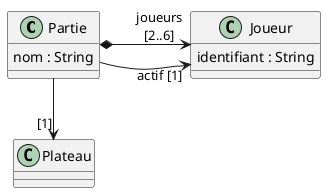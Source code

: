 @startuml
class Partie {
    nom : String
}

class Joueur {
    identifiant : String
}

Partie *-> "joueurs\n[2..6]" Joueur : \t\t
Partie -> "actif [1]" Joueur : \t\t
Partie --> "[1]" Plateau
@enduml